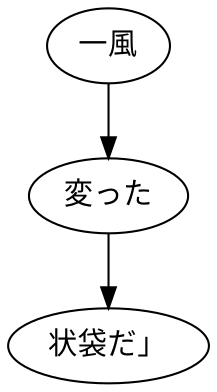 digraph graph6174 {
	node0 [label="一風"];
	node1 [label="変った"];
	node2 [label="状袋だ」"];
	node0 -> node1;
	node1 -> node2;
}
